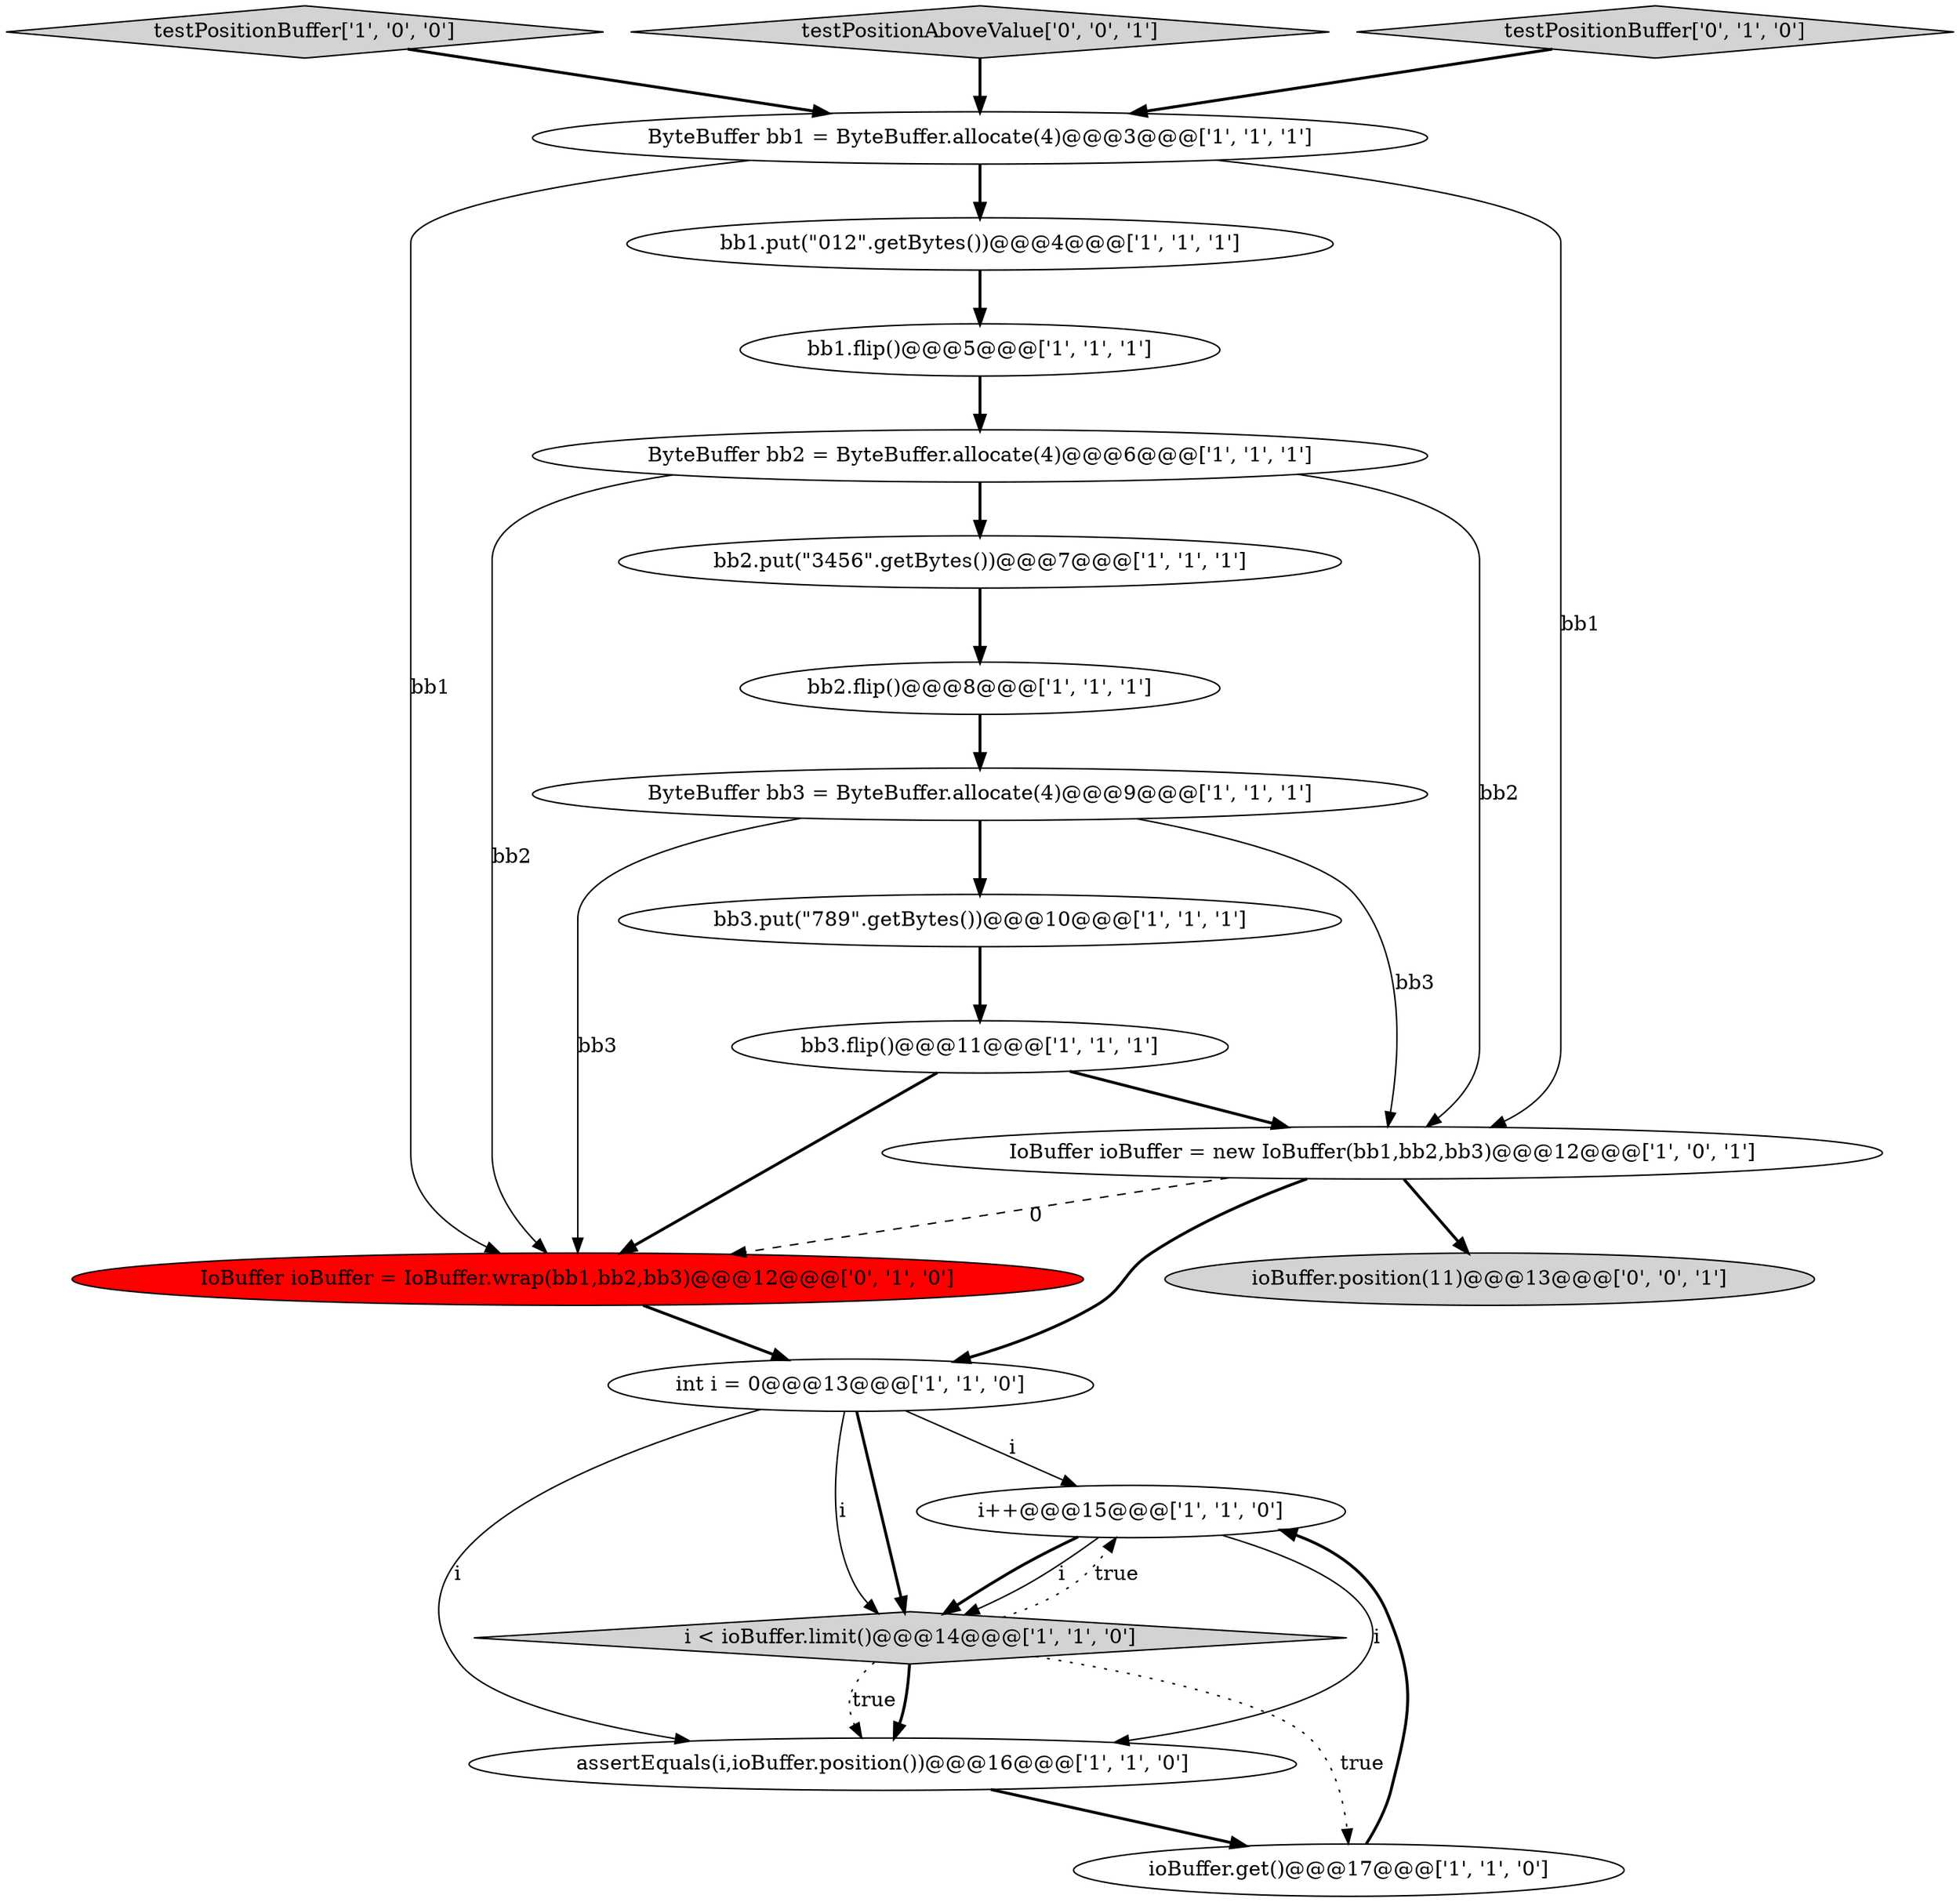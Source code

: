 digraph {
9 [style = filled, label = "testPositionBuffer['1', '0', '0']", fillcolor = lightgray, shape = diamond image = "AAA0AAABBB1BBB"];
11 [style = filled, label = "bb1.flip()@@@5@@@['1', '1', '1']", fillcolor = white, shape = ellipse image = "AAA0AAABBB1BBB"];
7 [style = filled, label = "ioBuffer.get()@@@17@@@['1', '1', '0']", fillcolor = white, shape = ellipse image = "AAA0AAABBB1BBB"];
12 [style = filled, label = "ByteBuffer bb3 = ByteBuffer.allocate(4)@@@9@@@['1', '1', '1']", fillcolor = white, shape = ellipse image = "AAA0AAABBB1BBB"];
16 [style = filled, label = "IoBuffer ioBuffer = IoBuffer.wrap(bb1,bb2,bb3)@@@12@@@['0', '1', '0']", fillcolor = red, shape = ellipse image = "AAA1AAABBB2BBB"];
3 [style = filled, label = "i++@@@15@@@['1', '1', '0']", fillcolor = white, shape = ellipse image = "AAA0AAABBB1BBB"];
18 [style = filled, label = "testPositionAboveValue['0', '0', '1']", fillcolor = lightgray, shape = diamond image = "AAA0AAABBB3BBB"];
10 [style = filled, label = "ByteBuffer bb1 = ByteBuffer.allocate(4)@@@3@@@['1', '1', '1']", fillcolor = white, shape = ellipse image = "AAA0AAABBB1BBB"];
4 [style = filled, label = "assertEquals(i,ioBuffer.position())@@@16@@@['1', '1', '0']", fillcolor = white, shape = ellipse image = "AAA0AAABBB1BBB"];
17 [style = filled, label = "testPositionBuffer['0', '1', '0']", fillcolor = lightgray, shape = diamond image = "AAA0AAABBB2BBB"];
1 [style = filled, label = "int i = 0@@@13@@@['1', '1', '0']", fillcolor = white, shape = ellipse image = "AAA0AAABBB1BBB"];
0 [style = filled, label = "bb2.put(\"3456\".getBytes())@@@7@@@['1', '1', '1']", fillcolor = white, shape = ellipse image = "AAA0AAABBB1BBB"];
5 [style = filled, label = "bb3.flip()@@@11@@@['1', '1', '1']", fillcolor = white, shape = ellipse image = "AAA0AAABBB1BBB"];
2 [style = filled, label = "bb1.put(\"012\".getBytes())@@@4@@@['1', '1', '1']", fillcolor = white, shape = ellipse image = "AAA0AAABBB1BBB"];
15 [style = filled, label = "bb2.flip()@@@8@@@['1', '1', '1']", fillcolor = white, shape = ellipse image = "AAA0AAABBB1BBB"];
13 [style = filled, label = "ByteBuffer bb2 = ByteBuffer.allocate(4)@@@6@@@['1', '1', '1']", fillcolor = white, shape = ellipse image = "AAA0AAABBB1BBB"];
8 [style = filled, label = "bb3.put(\"789\".getBytes())@@@10@@@['1', '1', '1']", fillcolor = white, shape = ellipse image = "AAA0AAABBB1BBB"];
14 [style = filled, label = "IoBuffer ioBuffer = new IoBuffer(bb1,bb2,bb3)@@@12@@@['1', '0', '1']", fillcolor = white, shape = ellipse image = "AAA0AAABBB1BBB"];
6 [style = filled, label = "i < ioBuffer.limit()@@@14@@@['1', '1', '0']", fillcolor = lightgray, shape = diamond image = "AAA0AAABBB1BBB"];
19 [style = filled, label = "ioBuffer.position(11)@@@13@@@['0', '0', '1']", fillcolor = lightgray, shape = ellipse image = "AAA0AAABBB3BBB"];
17->10 [style = bold, label=""];
12->16 [style = solid, label="bb3"];
1->6 [style = solid, label="i"];
10->14 [style = solid, label="bb1"];
3->6 [style = bold, label=""];
14->19 [style = bold, label=""];
5->14 [style = bold, label=""];
9->10 [style = bold, label=""];
1->4 [style = solid, label="i"];
0->15 [style = bold, label=""];
7->3 [style = bold, label=""];
4->7 [style = bold, label=""];
14->1 [style = bold, label=""];
10->16 [style = solid, label="bb1"];
3->4 [style = solid, label="i"];
13->16 [style = solid, label="bb2"];
3->6 [style = solid, label="i"];
5->16 [style = bold, label=""];
6->4 [style = bold, label=""];
1->6 [style = bold, label=""];
13->14 [style = solid, label="bb2"];
8->5 [style = bold, label=""];
18->10 [style = bold, label=""];
16->1 [style = bold, label=""];
6->4 [style = dotted, label="true"];
12->8 [style = bold, label=""];
11->13 [style = bold, label=""];
6->7 [style = dotted, label="true"];
10->2 [style = bold, label=""];
15->12 [style = bold, label=""];
14->16 [style = dashed, label="0"];
1->3 [style = solid, label="i"];
6->3 [style = dotted, label="true"];
12->14 [style = solid, label="bb3"];
2->11 [style = bold, label=""];
13->0 [style = bold, label=""];
}
